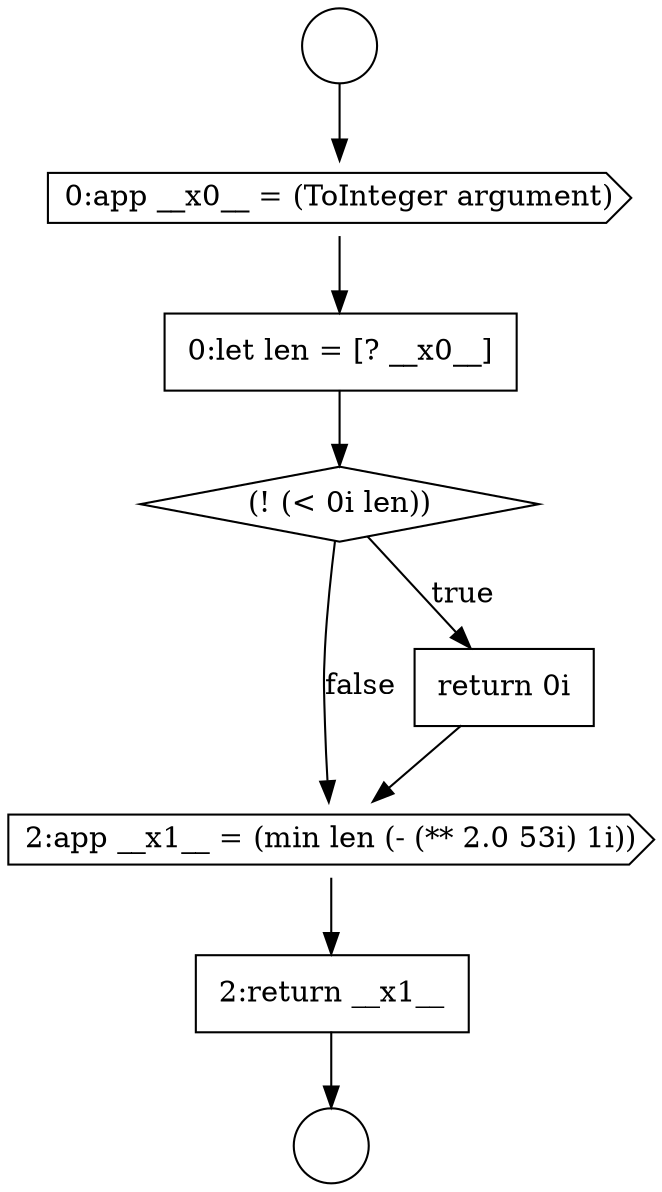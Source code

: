 digraph {
  node398 [shape=diamond, label=<<font color="black">(! (&lt; 0i len))</font>> color="black" fillcolor="white" style=filled]
  node401 [shape=none, margin=0, label=<<font color="black">
    <table border="0" cellborder="1" cellspacing="0" cellpadding="10">
      <tr><td align="left">2:return __x1__</td></tr>
    </table>
  </font>> color="black" fillcolor="white" style=filled]
  node400 [shape=cds, label=<<font color="black">2:app __x1__ = (min len (- (** 2.0 53i) 1i))</font>> color="black" fillcolor="white" style=filled]
  node395 [shape=circle label=" " color="black" fillcolor="white" style=filled]
  node397 [shape=none, margin=0, label=<<font color="black">
    <table border="0" cellborder="1" cellspacing="0" cellpadding="10">
      <tr><td align="left">0:let len = [? __x0__]</td></tr>
    </table>
  </font>> color="black" fillcolor="white" style=filled]
  node396 [shape=cds, label=<<font color="black">0:app __x0__ = (ToInteger argument)</font>> color="black" fillcolor="white" style=filled]
  node399 [shape=none, margin=0, label=<<font color="black">
    <table border="0" cellborder="1" cellspacing="0" cellpadding="10">
      <tr><td align="left">return 0i</td></tr>
    </table>
  </font>> color="black" fillcolor="white" style=filled]
  node394 [shape=circle label=" " color="black" fillcolor="white" style=filled]
  node397 -> node398 [ color="black"]
  node399 -> node400 [ color="black"]
  node394 -> node396 [ color="black"]
  node400 -> node401 [ color="black"]
  node396 -> node397 [ color="black"]
  node401 -> node395 [ color="black"]
  node398 -> node399 [label=<<font color="black">true</font>> color="black"]
  node398 -> node400 [label=<<font color="black">false</font>> color="black"]
}
